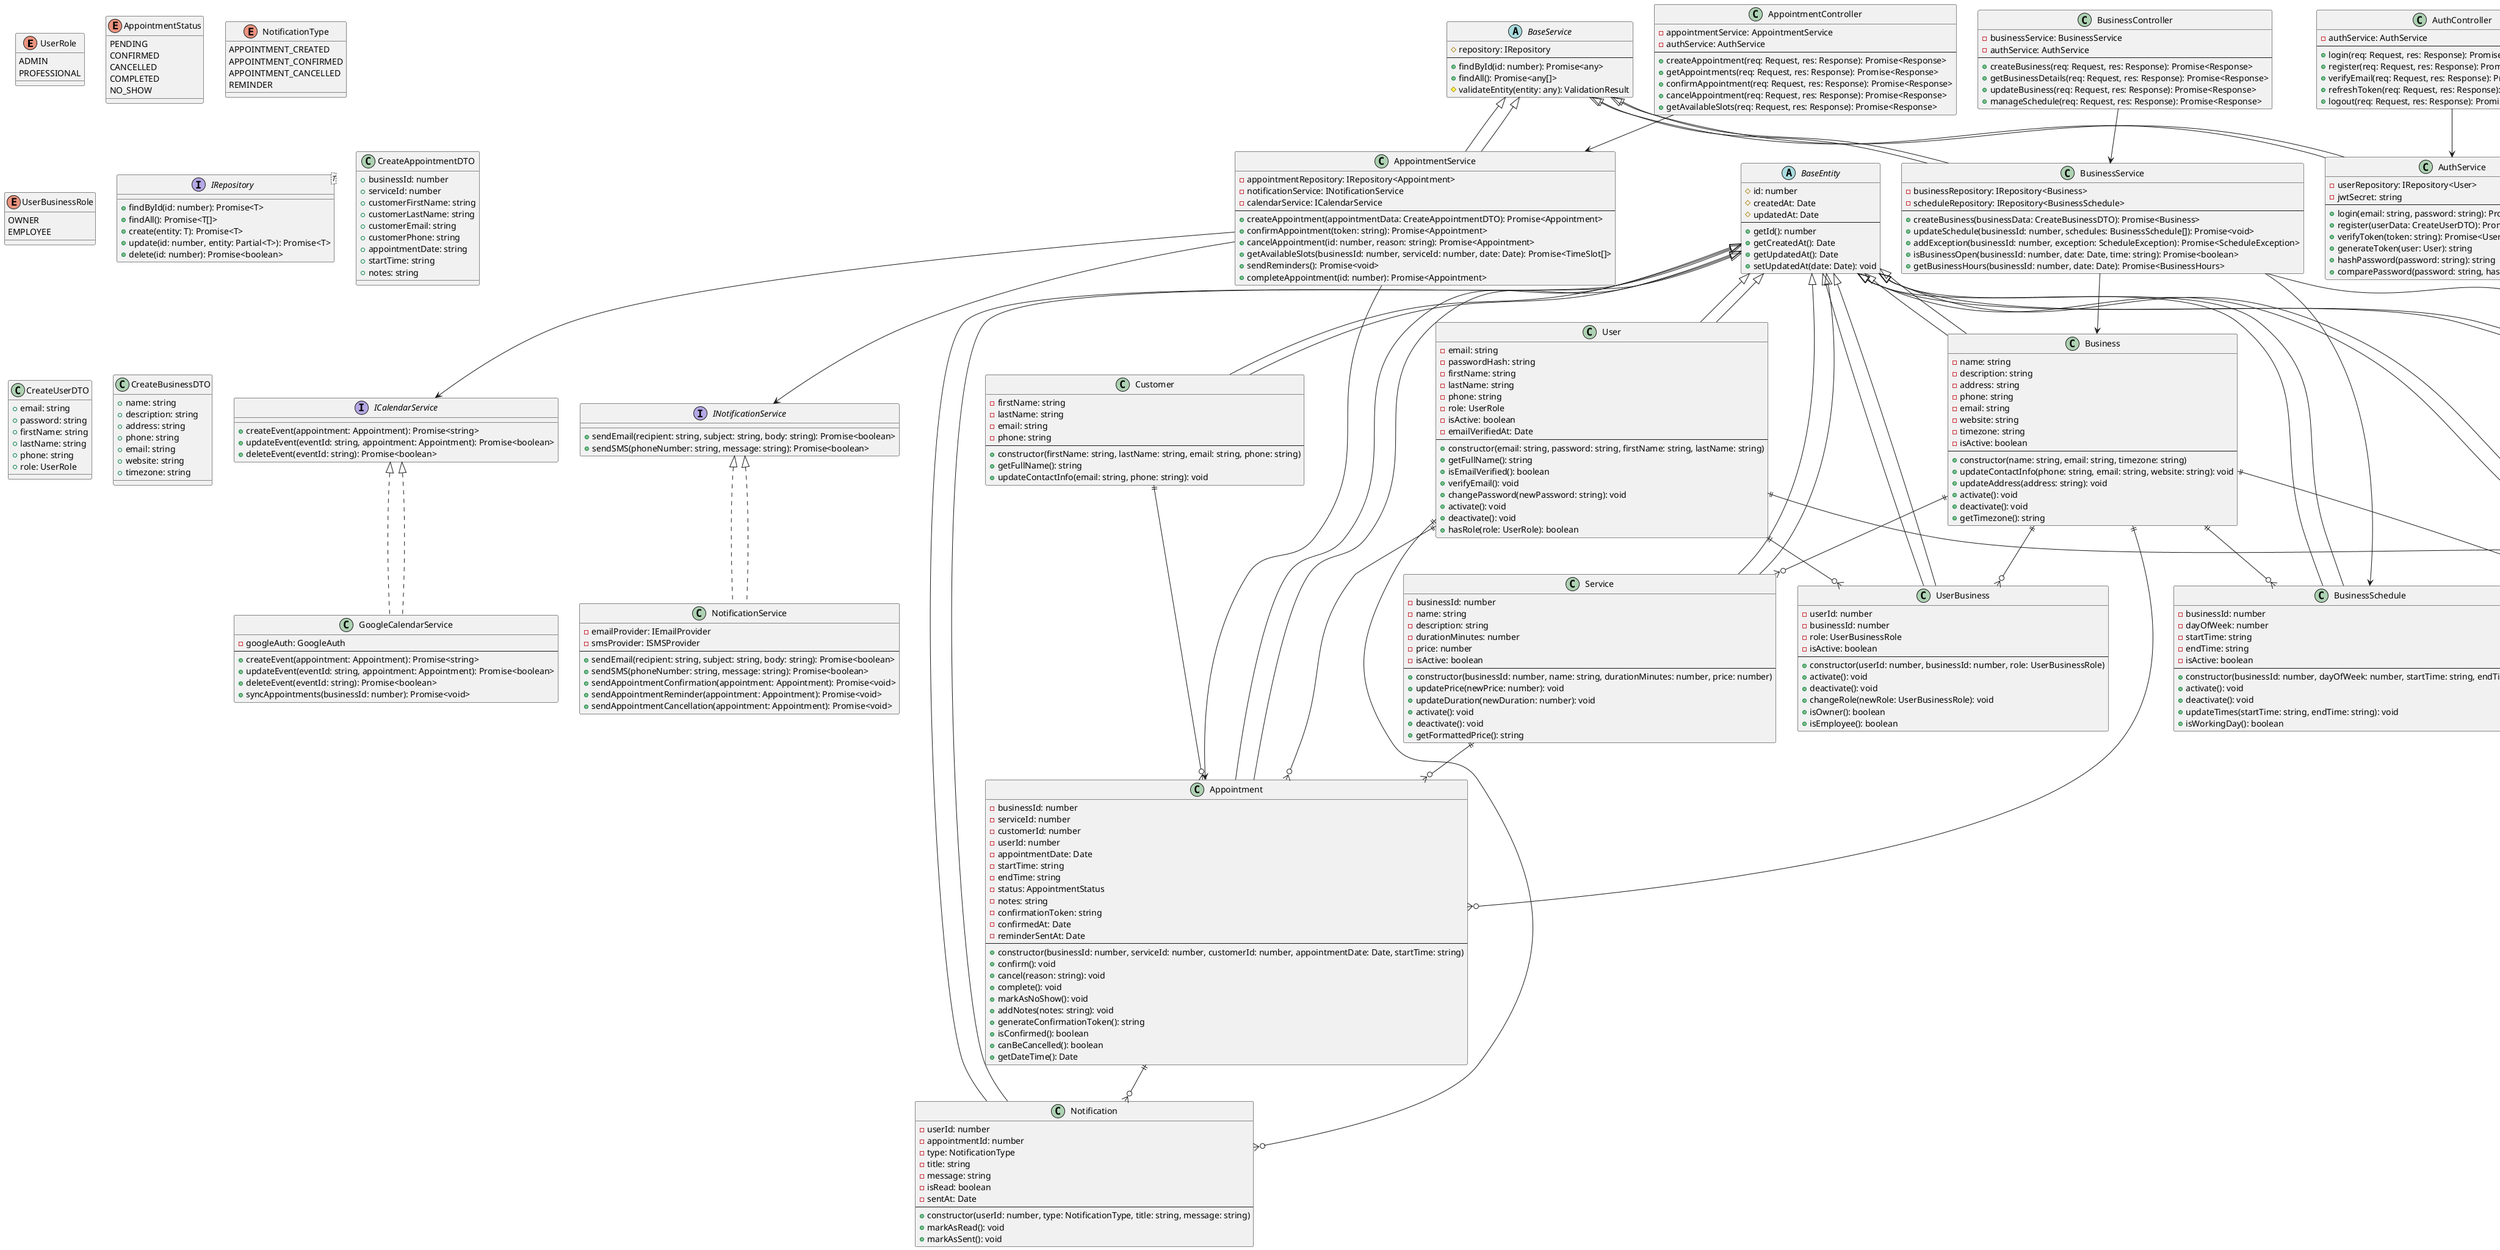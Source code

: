 @startuml TurnoPlus_Classes
!define ABSTRACT abstract class
!define INTERFACE interface
!define ENUM enum

' ==================== ENUMS ====================
ENUM UserRole {
    ADMIN
    PROFESSIONAL
}

ENUM AppointmentStatus {
    PENDING
    CONFIRMED
    CANCELLED
    COMPLETED
    NO_SHOW
}

ENUM NotificationType {
    APPOINTMENT_CREATED
    APPOINTMENT_CONFIRMED
    APPOINTMENT_CANCELLED
    REMINDER
}

ENUM UserBusinessRole {
    OWNER
    EMPLOYEE
}

' ==================== INTERFACES ====================
INTERFACE INotificationService {
    + sendEmail(recipient: string, subject: string, body: string): Promise<boolean>
    + sendSMS(phoneNumber: string, message: string): Promise<boolean>
}

INTERFACE ICalendarService {
    + createEvent(appointment: Appointment): Promise<string>
    + updateEvent(eventId: string, appointment: Appointment): Promise<boolean>
    + deleteEvent(eventId: string): Promise<boolean>
}

INTERFACE IRepository<T> {
    + findById(id: number): Promise<T>
    + findAll(): Promise<T[]>
    + create(entity: T): Promise<T>
    + update(id: number, entity: Partial<T>): Promise<T>
    + delete(id: number): Promise<boolean>
}

' ==================== ABSTRACT CLASSES ====================
ABSTRACT BaseEntity {
    # id: number
    # createdAt: Date
    # updatedAt: Date
    --
    + getId(): number
    + getCreatedAt(): Date
    + getUpdatedAt(): Date
    + setUpdatedAt(date: Date): void
}

ABSTRACT BaseService {
    # repository: IRepository
    --
    + findById(id: number): Promise<any>
    + findAll(): Promise<any[]>
    # validateEntity(entity: any): ValidationResult
}

' ==================== DOMAIN ENTITIES ====================
class User extends BaseEntity {
    - email: string
    - passwordHash: string
    - firstName: string
    - lastName: string
    - phone: string
    - role: UserRole
    - isActive: boolean
    - emailVerifiedAt: Date
    --
    + constructor(email: string, password: string, firstName: string, lastName: string)
    + getFullName(): string
    + isEmailVerified(): boolean
    + verifyEmail(): void
    + changePassword(newPassword: string): void
    + activate(): void
    + deactivate(): void
    + hasRole(role: UserRole): boolean
}

class Business extends BaseEntity {
    - name: string
    - description: string
    - address: string
    - phone: string
    - email: string
    - website: string
    - timezone: string
    - isActive: boolean
    --
    + constructor(name: string, email: string, timezone: string)
    + updateContactInfo(phone: string, email: string, website: string): void
    + updateAddress(address: string): void
    + activate(): void
    + deactivate(): void
    + getTimezone(): string
}

class Customer extends BaseEntity {
    - firstName: string
    - lastName: string
    - email: string
    - phone: string
    --
    + constructor(firstName: string, lastName: string, email: string, phone: string)
    + getFullName(): string
    + updateContactInfo(email: string, phone: string): void
}

class Service extends BaseEntity {
    - businessId: number
    - name: string
    - description: string
    - durationMinutes: number
    - price: number
    - isActive: boolean
    --
    + constructor(businessId: number, name: string, durationMinutes: number, price: number)
    + updatePrice(newPrice: number): void
    + updateDuration(newDuration: number): void
    + activate(): void
    + deactivate(): void
    + getFormattedPrice(): string
}

class Appointment extends BaseEntity {
    - businessId: number
    - serviceId: number
    - customerId: number
    - userId: number
    - appointmentDate: Date
    - startTime: string
    - endTime: string
    - status: AppointmentStatus
    - notes: string
    - confirmationToken: string
    - confirmedAt: Date
    - reminderSentAt: Date
    --
    + constructor(businessId: number, serviceId: number, customerId: number, appointmentDate: Date, startTime: string)
    + confirm(): void
    + cancel(reason: string): void
    + complete(): void
    + markAsNoShow(): void
    + addNotes(notes: string): void
    + generateConfirmationToken(): string
    + isConfirmed(): boolean
    + canBeCancelled(): boolean
    + getDateTime(): Date
}

class UserBusiness extends BaseEntity {
    - userId: number
    - businessId: number
    - role: UserBusinessRole
    - isActive: boolean
    --
    + constructor(userId: number, businessId: number, role: UserBusinessRole)
    + activate(): void
    + deactivate(): void
    + changeRole(newRole: UserBusinessRole): void
    + isOwner(): boolean
    + isEmployee(): boolean
}

class BusinessSchedule extends BaseEntity {
    - businessId: number
    - dayOfWeek: number
    - startTime: string
    - endTime: string
    - isActive: boolean
    --
    + constructor(businessId: number, dayOfWeek: number, startTime: string, endTime: string)
    + activate(): void
    + deactivate(): void
    + updateTimes(startTime: string, endTime: string): void
    + isWorkingDay(): boolean
}

class ScheduleException extends BaseEntity {
    - businessId: number
    - exceptionDate: Date
    - isClosed: boolean
    - startTime: string
    - endTime: string
    - reason: string
    --
    + constructor(businessId: number, exceptionDate: Date, isClosed: boolean, reason: string)
    + updateTimes(startTime: string, endTime: string): void
    + updateReason(reason: string): void
}

class Notification extends BaseEntity {
    - userId: number
    - appointmentId: number
    - type: NotificationType
    - title: string
    - message: string
    - isRead: boolean
    - sentAt: Date
    --
    + constructor(userId: number, type: NotificationType, title: string, message: string)
    + markAsRead(): void
    + markAsSent(): void
}

class GoogleCalendarIntegration extends BaseEntity {
    - userId: number
    - businessId: number
    - googleCalendarId: string
    - accessToken: string
    - refreshToken: string
    - tokenExpiresAt: Date
    - isActive: boolean
    --
    + constructor(userId: number, businessId: number, googleCalendarId: string)
    + updateTokens(accessToken: string, refreshToken: string, expiresAt: Date): void
    + isTokenValid(): boolean
    + activate(): void
    + deactivate(): void
}

' ==================== SERVICES ====================
class AuthService extends BaseService {
    - userRepository: IRepository<User>
    - jwtSecret: string
    --
    + login(email: string, password: string): Promise<AuthResult>
    + register(userData: CreateUserDTO): Promise<User>
    + verifyToken(token: string): Promise<User>
    + generateToken(user: User): string
    + hashPassword(password: string): string
    + comparePassword(password: string, hash: string): boolean
}

class AppointmentService extends BaseService {
    - appointmentRepository: IRepository<Appointment>
    - notificationService: INotificationService
    - calendarService: ICalendarService
    --
    + createAppointment(appointmentData: CreateAppointmentDTO): Promise<Appointment>
    + confirmAppointment(token: string): Promise<Appointment>
    + cancelAppointment(id: number, reason: string): Promise<Appointment>
    + getAvailableSlots(businessId: number, serviceId: number, date: Date): Promise<TimeSlot[]>
    + sendReminders(): Promise<void>
    + completeAppointment(id: number): Promise<Appointment>
}

class BusinessService extends BaseService {
    - businessRepository: IRepository<Business>
    - scheduleRepository: IRepository<BusinessSchedule>
    --
    + createBusiness(businessData: CreateBusinessDTO): Promise<Business>
    + updateSchedule(businessId: number, schedules: BusinessSchedule[]): Promise<void>
    + addException(businessId: number, exception: ScheduleException): Promise<ScheduleException>
    + isBusinessOpen(businessId: number, date: Date, time: string): Promise<boolean>
    + getBusinessHours(businessId: number, date: Date): Promise<BusinessHours>
}

class NotificationService implements INotificationService {
    - emailProvider: IEmailProvider
    - smsProvider: ISMSProvider
    --
    + sendEmail(recipient: string, subject: string, body: string): Promise<boolean>
    + sendSMS(phoneNumber: string, message: string): Promise<boolean>
    + sendAppointmentConfirmation(appointment: Appointment): Promise<void>
    + sendAppointmentReminder(appointment: Appointment): Promise<void>
    + sendAppointmentCancellation(appointment: Appointment): Promise<void>
}

class GoogleCalendarService implements ICalendarService {
    - googleAuth: GoogleAuth
    --
    + createEvent(appointment: Appointment): Promise<string>
    + updateEvent(eventId: string, appointment: Appointment): Promise<boolean>
    + deleteEvent(eventId: string): Promise<boolean>
    + syncAppointments(businessId: number): Promise<void>
}

' ==================== CONTROLLERS ====================
class AppointmentController {
    - appointmentService: AppointmentService
    - authService: AuthService
    --
    + createAppointment(req: Request, res: Response): Promise<Response>
    + getAppointments(req: Request, res: Response): Promise<Response>
    + confirmAppointment(req: Request, res: Response): Promise<Response>
    + cancelAppointment(req: Request, res: Response): Promise<Response>
    + getAvailableSlots(req: Request, res: Response): Promise<Response>
}

class BusinessController {
    - businessService: BusinessService
    - authService: AuthService
    --
    + createBusiness(req: Request, res: Response): Promise<Response>
    + getBusinessDetails(req: Request, res: Response): Promise<Response>
    + updateBusiness(req: Request, res: Response): Promise<Response>
    + manageSchedule(req: Request, res: Response): Promise<Response>
}

class AuthController {
    - authService: AuthService
    --
    + login(req: Request, res: Response): Promise<Response>
    + register(req: Request, res: Response): Promise<Response>
    + verifyEmail(req: Request, res: Response): Promise<Response>
    + refreshToken(req: Request, res: Response): Promise<Response>
    + logout(req: Request, res: Response): Promise<Response>
}

' ==================== DTOs ====================
class CreateAppointmentDTO {
    + businessId: number
    + serviceId: number
    + customerFirstName: string
    + customerLastName: string
    + customerEmail: string
    + customerPhone: string
    + appointmentDate: string
    + startTime: string
    + notes: string
}

class CreateUserDTO {
    + email: string
    + password: string
    + firstName: string
    + lastName: string
    + phone: string
    + role: UserRole
}

class CreateBusinessDTO {
    + name: string
    + description: string
    + address: string
    + phone: string
    + email: string
    + website: string
    + timezone: string
}

' ==================== RELATIONSHIPS ====================
BaseEntity <|-- User
BaseEntity <|-- Business
BaseEntity <|-- Customer
BaseEntity <|-- Service
BaseEntity <|-- Appointment
BaseEntity <|-- UserBusiness
BaseEntity <|-- BusinessSchedule
BaseEntity <|-- ScheduleException
BaseEntity <|-- Notification
BaseEntity <|-- GoogleCalendarIntegration

BaseService <|-- AuthService
BaseService <|-- AppointmentService
BaseService <|-- BusinessService

INotificationService <|.. NotificationService
ICalendarService <|.. GoogleCalendarService

AppointmentController --> AppointmentService
BusinessController --> BusinessService
AuthController --> AuthService

AppointmentService --> INotificationService
AppointmentService --> ICalendarService
AppointmentService --> Appointment

BusinessService --> Business
BusinessService --> BusinessSchedule
BusinessService --> ScheduleException

User ||--o{ UserBusiness
Business ||--o{ UserBusiness
Business ||--o{ Service
Business ||--o{ Appointment
Business ||--o{ BusinessSchedule
Business ||--o{ ScheduleException
Customer ||--o{ Appointment
Service ||--o{ Appointment
User ||--o{ Appointment
User ||--o{ Notification
Appointment ||--o{ Notification
User ||--o{ GoogleCalendarIntegration

@enduml